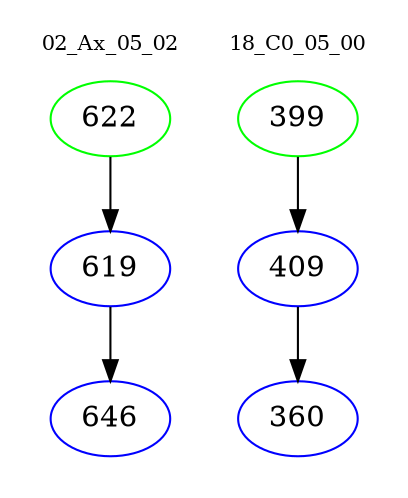 digraph{
subgraph cluster_0 {
color = white
label = "02_Ax_05_02";
fontsize=10;
T0_622 [label="622", color="green"]
T0_622 -> T0_619 [color="black"]
T0_619 [label="619", color="blue"]
T0_619 -> T0_646 [color="black"]
T0_646 [label="646", color="blue"]
}
subgraph cluster_1 {
color = white
label = "18_C0_05_00";
fontsize=10;
T1_399 [label="399", color="green"]
T1_399 -> T1_409 [color="black"]
T1_409 [label="409", color="blue"]
T1_409 -> T1_360 [color="black"]
T1_360 [label="360", color="blue"]
}
}
